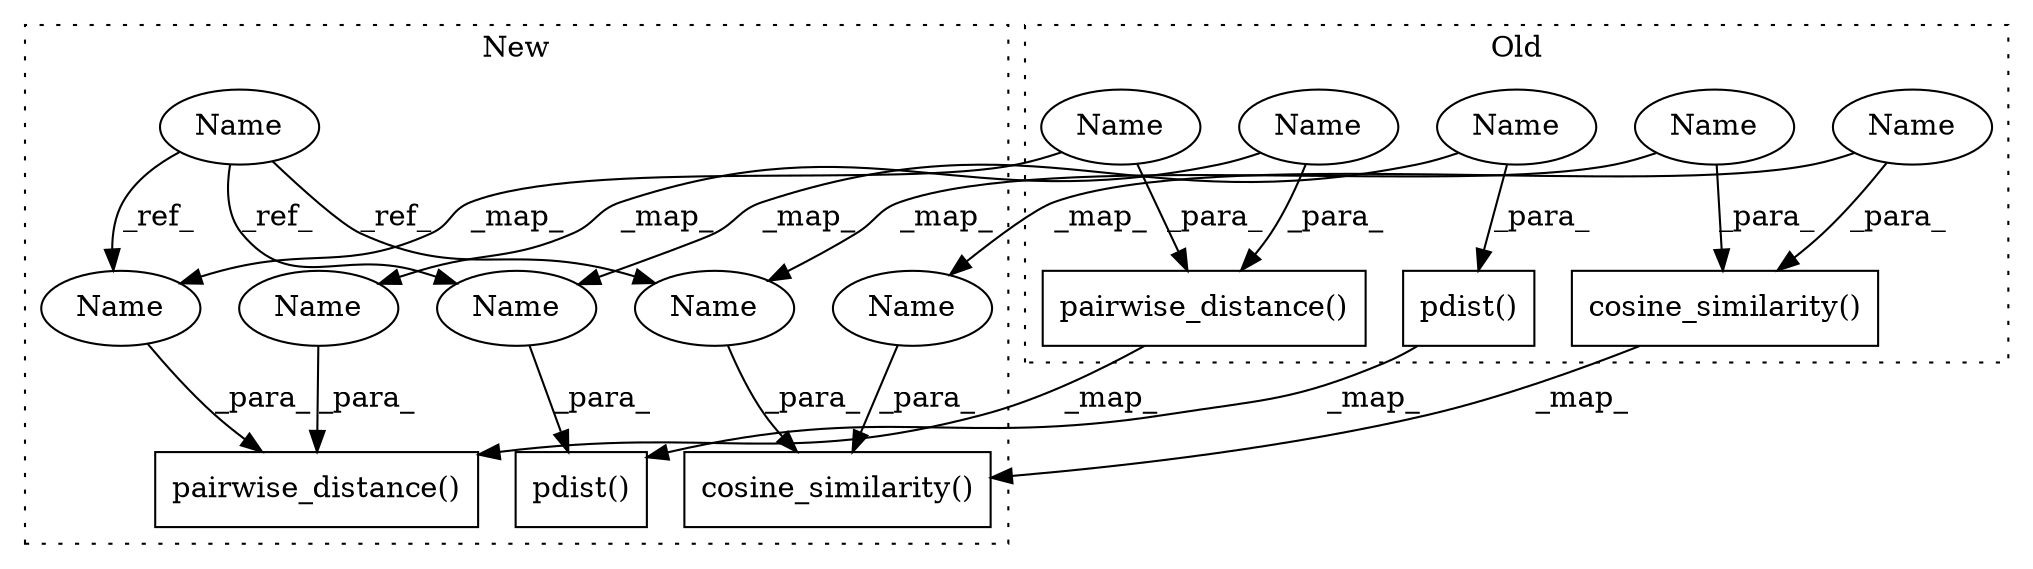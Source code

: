 digraph G {
subgraph cluster0 {
1 [label="pairwise_distance()" a="75" s="9926,9950" l="20,1" shape="box"];
4 [label="pdist()" a="75" s="10004,10013" l="8,1" shape="box"];
7 [label="cosine_similarity()" a="75" s="9965,9989" l="20,1" shape="box"];
8 [label="Name" a="87" s="9988" l="1" shape="ellipse"];
9 [label="Name" a="87" s="9949" l="1" shape="ellipse"];
13 [label="Name" a="87" s="10012" l="1" shape="ellipse"];
14 [label="Name" a="87" s="9985" l="1" shape="ellipse"];
15 [label="Name" a="87" s="9946" l="1" shape="ellipse"];
label = "Old";
style="dotted";
}
subgraph cluster1 {
2 [label="pairwise_distance()" a="75" s="9933,9957" l="20,1" shape="box"];
3 [label="Name" a="87" s="9849" l="1" shape="ellipse"];
5 [label="pdist()" a="75" s="10011,10020" l="8,1" shape="box"];
6 [label="cosine_similarity()" a="75" s="9972,9996" l="20,1" shape="box"];
10 [label="Name" a="87" s="10019" l="1" shape="ellipse"];
11 [label="Name" a="87" s="9992" l="1" shape="ellipse"];
12 [label="Name" a="87" s="9953" l="1" shape="ellipse"];
16 [label="Name" a="87" s="9956" l="1" shape="ellipse"];
17 [label="Name" a="87" s="9995" l="1" shape="ellipse"];
label = "New";
style="dotted";
}
1 -> 2 [label="_map_"];
3 -> 11 [label="_ref_"];
3 -> 12 [label="_ref_"];
3 -> 10 [label="_ref_"];
4 -> 5 [label="_map_"];
7 -> 6 [label="_map_"];
8 -> 17 [label="_map_"];
8 -> 7 [label="_para_"];
9 -> 16 [label="_map_"];
9 -> 1 [label="_para_"];
10 -> 5 [label="_para_"];
11 -> 6 [label="_para_"];
12 -> 2 [label="_para_"];
13 -> 4 [label="_para_"];
13 -> 10 [label="_map_"];
14 -> 11 [label="_map_"];
14 -> 7 [label="_para_"];
15 -> 1 [label="_para_"];
15 -> 12 [label="_map_"];
16 -> 2 [label="_para_"];
17 -> 6 [label="_para_"];
}